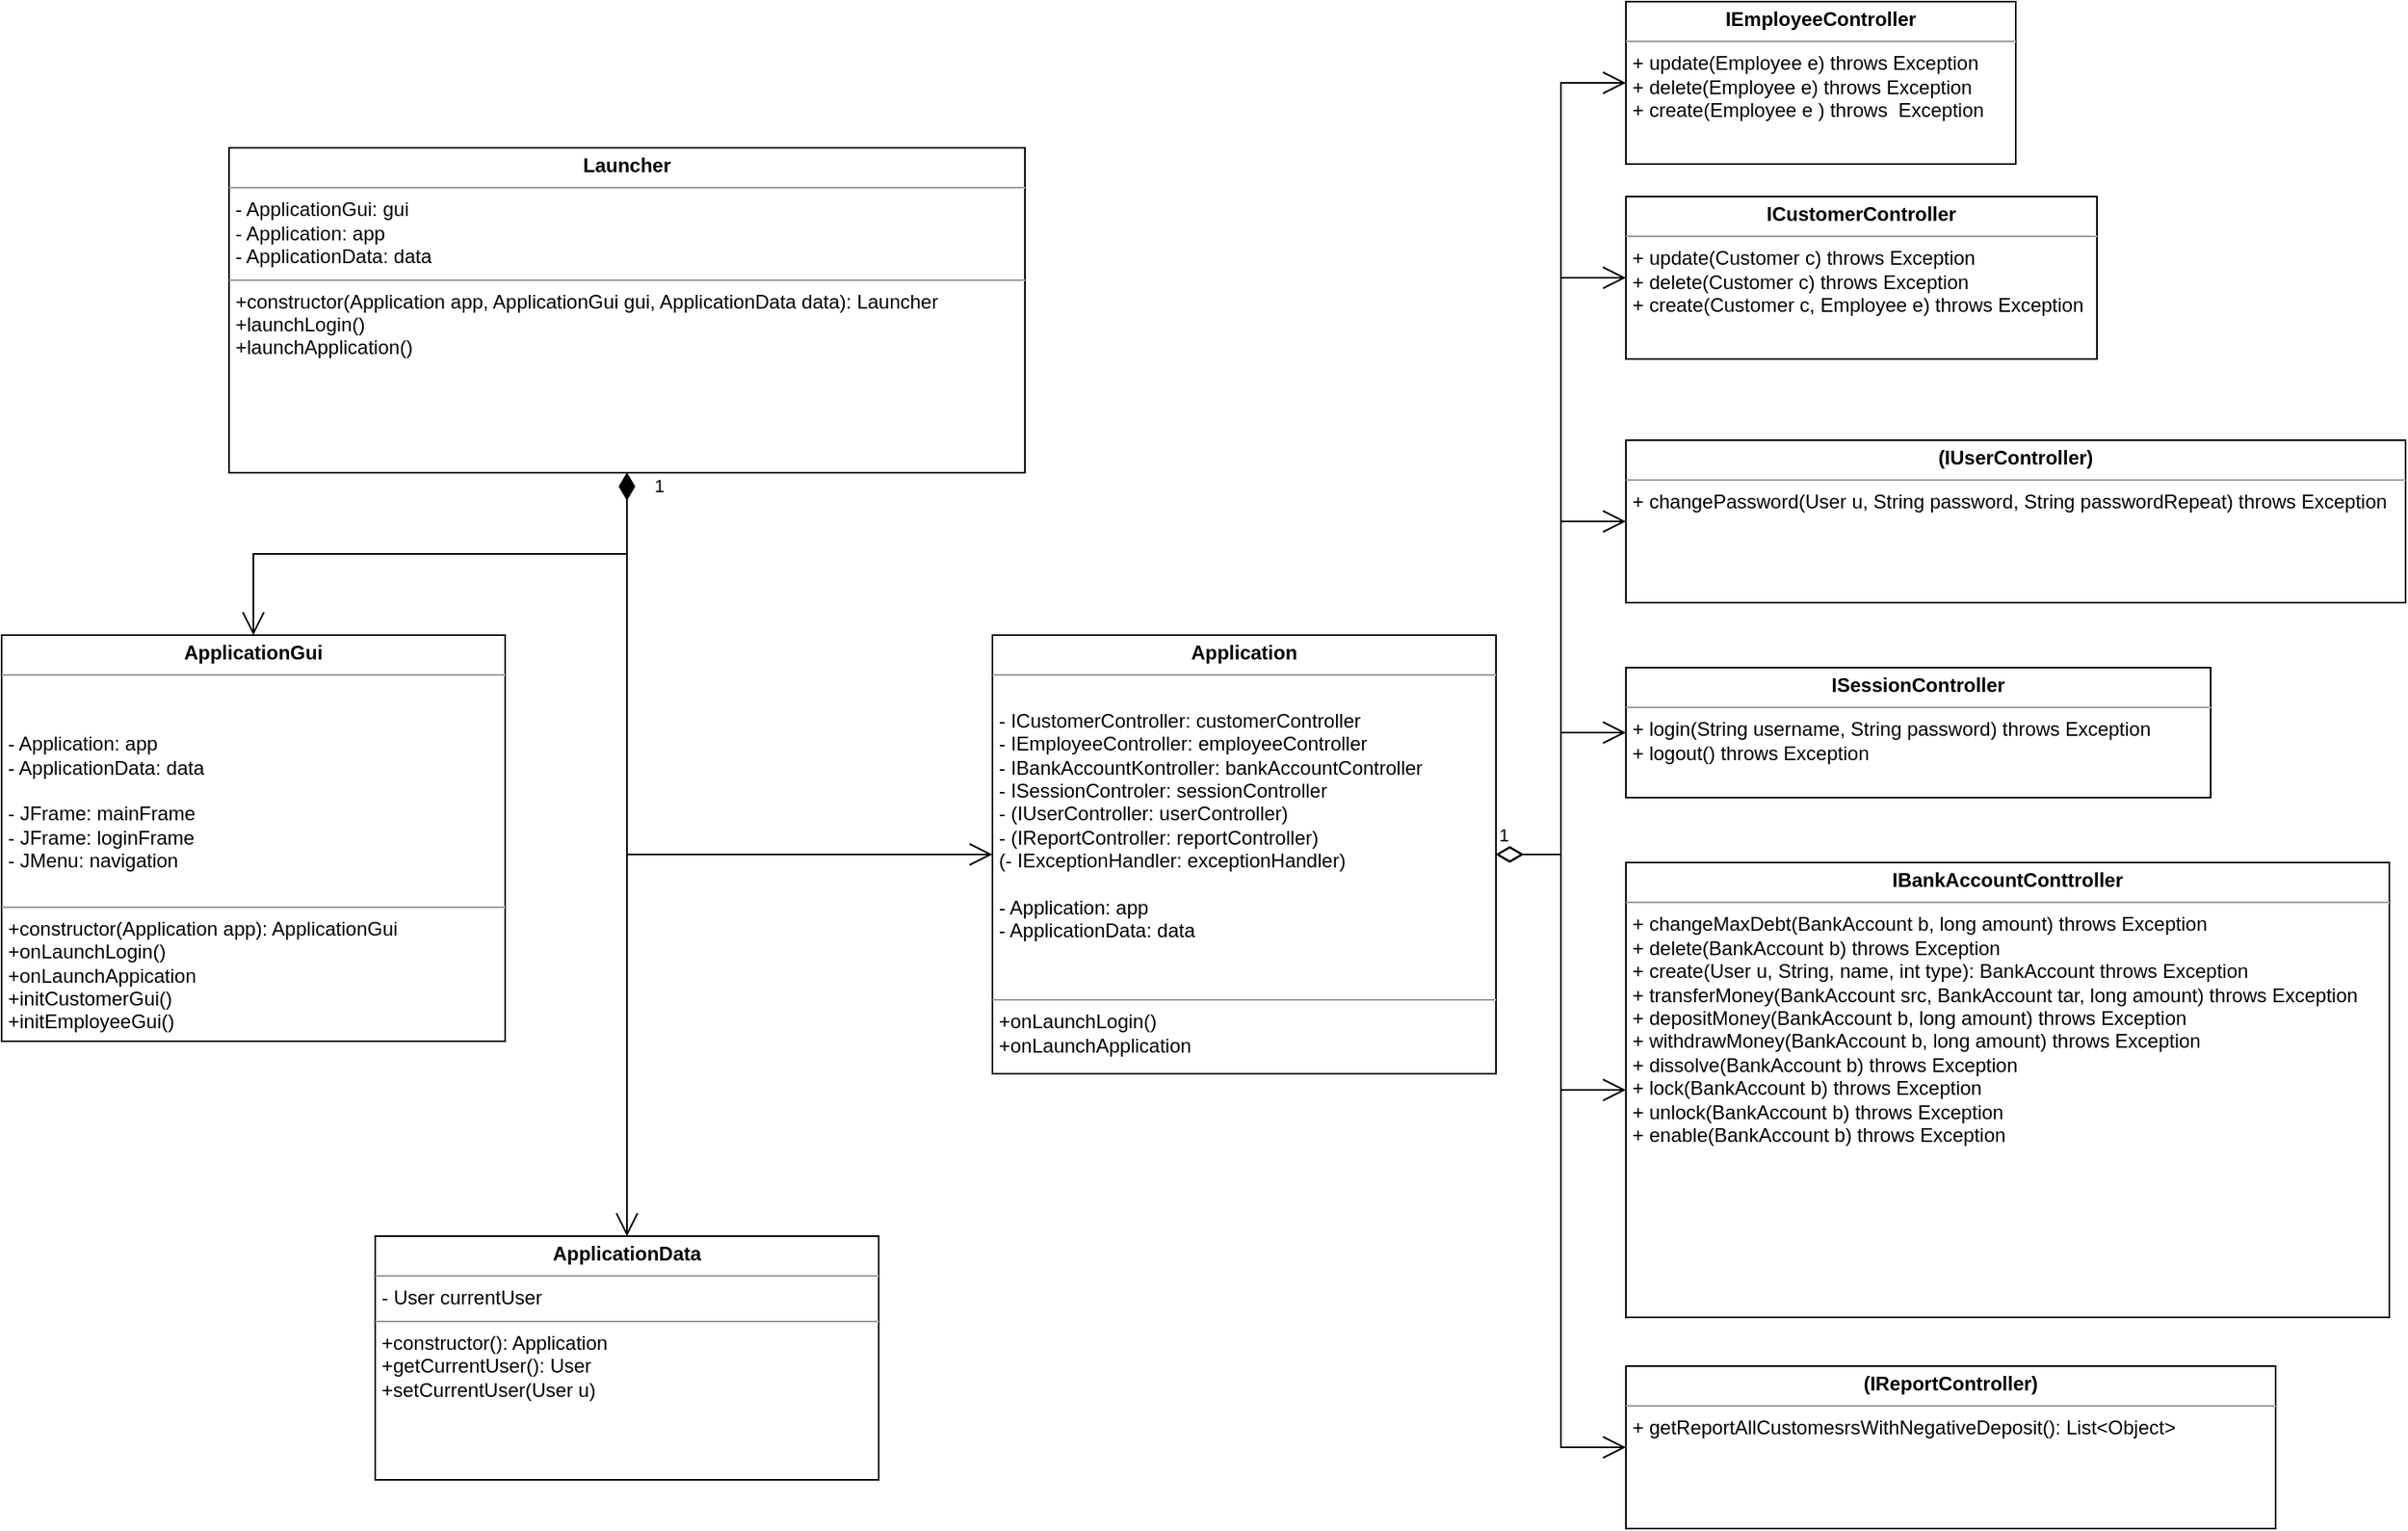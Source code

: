 <mxfile version="18.0.1" type="device"><diagram id="nVaZY9rNFeLisqG9r3DW" name="Page-2"><mxGraphModel dx="1102" dy="1965" grid="1" gridSize="10" guides="1" tooltips="1" connect="1" arrows="1" fold="1" page="1" pageScale="1" pageWidth="850" pageHeight="1100" math="0" shadow="0"><root><mxCell id="0"/><mxCell id="1" parent="0"/><mxCell id="TJCZkrUggiFetZcJMq3U-4" value="&lt;p style=&quot;margin:0px;margin-top:4px;text-align:center;&quot;&gt;&lt;b&gt;ICustomer&lt;/b&gt;&lt;b style=&quot;background-color: initial;&quot;&gt;Controller&lt;/b&gt;&lt;/p&gt;&lt;hr size=&quot;1&quot;&gt;&lt;p style=&quot;margin:0px;margin-left:4px;&quot;&gt;+ update(Customer c) throws Exception&lt;/p&gt;&lt;p style=&quot;margin:0px;margin-left:4px;&quot;&gt;+ delete(Customer c) throws Exception&lt;/p&gt;&lt;p style=&quot;margin:0px;margin-left:4px;&quot;&gt;+ create(Customer c, Employee e) throws Exception&lt;/p&gt;&lt;p style=&quot;margin:0px;margin-left:4px;&quot;&gt;&lt;br&gt;&lt;/p&gt;" style="verticalAlign=top;align=left;overflow=fill;fontSize=12;fontFamily=Helvetica;html=1;" parent="1" vertex="1"><mxGeometry x="1540" y="-120" width="290" height="100" as="geometry"/></mxCell><mxCell id="TJCZkrUggiFetZcJMq3U-5" value="&lt;p style=&quot;margin:0px;margin-top:4px;text-align:center;&quot;&gt;&lt;b&gt;IBankAccountConttroller&lt;/b&gt;&lt;/p&gt;&lt;hr size=&quot;1&quot;&gt;&lt;p style=&quot;margin:0px;margin-left:4px;&quot;&gt;+ changeMaxDebt(BankAccount b, long amount) throws Exception&lt;/p&gt;&lt;p style=&quot;margin:0px;margin-left:4px;&quot;&gt;+ delete(BankAccount b) throws Exception&lt;/p&gt;&lt;p style=&quot;margin:0px;margin-left:4px;&quot;&gt;+ create(User u, String, name, int type): BankAccount throws Exception&lt;/p&gt;&lt;p style=&quot;margin:0px;margin-left:4px;&quot;&gt;+ transferMoney(BankAccount src, BankAccount tar, long amount) throws Exception&lt;br&gt;&lt;/p&gt;&lt;p style=&quot;margin:0px;margin-left:4px;&quot;&gt;+ depositMoney(BankAccount b, long amount) throws Exception&lt;/p&gt;&lt;p style=&quot;margin:0px;margin-left:4px;&quot;&gt;+ withdrawMoney(BankAccount b, long amount) throws Exception&lt;/p&gt;&lt;p style=&quot;margin:0px;margin-left:4px;&quot;&gt;+ dissolve(BankAccount b) throws Exception&lt;/p&gt;&lt;p style=&quot;margin:0px;margin-left:4px;&quot;&gt;+ lock(BankAccount b) throws Exception&lt;/p&gt;&lt;p style=&quot;margin:0px;margin-left:4px;&quot;&gt;+ unlock(BankAccount b) throws Exception&lt;/p&gt;&lt;p style=&quot;margin:0px;margin-left:4px;&quot;&gt;+ enable(BankAccount b) throws Exception&lt;/p&gt;&lt;p style=&quot;margin:0px;margin-left:4px;&quot;&gt;&lt;br&gt;&lt;/p&gt;" style="verticalAlign=top;align=left;overflow=fill;fontSize=12;fontFamily=Helvetica;html=1;" parent="1" vertex="1"><mxGeometry x="1540" y="290" width="470" height="280" as="geometry"/></mxCell><mxCell id="TJCZkrUggiFetZcJMq3U-6" value="&lt;p style=&quot;margin:0px;margin-top:4px;text-align:center;&quot;&gt;&lt;b&gt;IEmployeeController&lt;/b&gt;&lt;/p&gt;&lt;hr size=&quot;1&quot;&gt;&lt;p style=&quot;margin:0px;margin-left:4px;&quot;&gt;&lt;/p&gt;&lt;p style=&quot;margin:0px;margin-left:4px;&quot;&gt;+ update(Employee e) throws Exception&lt;/p&gt;&lt;p style=&quot;margin:0px;margin-left:4px;&quot;&gt;+ delete(Employee e) throws Exception&lt;/p&gt;&lt;p style=&quot;margin:0px;margin-left:4px;&quot;&gt;+ create(Employee e ) throws&amp;nbsp; Exception&lt;/p&gt;&lt;p style=&quot;margin:0px;margin-left:4px;&quot;&gt;&lt;br&gt;&lt;/p&gt;" style="verticalAlign=top;align=left;overflow=fill;fontSize=12;fontFamily=Helvetica;html=1;" parent="1" vertex="1"><mxGeometry x="1540" y="-240" width="240" height="100" as="geometry"/></mxCell><mxCell id="TJCZkrUggiFetZcJMq3U-7" value="&lt;p style=&quot;margin:0px;margin-top:4px;text-align:center;&quot;&gt;&lt;b&gt;ISessionController&lt;/b&gt;&lt;/p&gt;&lt;hr size=&quot;1&quot;&gt;&lt;p style=&quot;margin:0px;margin-left:4px;&quot;&gt;+ login(String username, String password) throws Exception&lt;/p&gt;&lt;p style=&quot;margin:0px;margin-left:4px;&quot;&gt;+ logout() throws Exception&lt;/p&gt;" style="verticalAlign=top;align=left;overflow=fill;fontSize=12;fontFamily=Helvetica;html=1;" parent="1" vertex="1"><mxGeometry x="1540" y="170" width="360" height="80" as="geometry"/></mxCell><mxCell id="TJCZkrUggiFetZcJMq3U-9" value="&lt;p style=&quot;margin:0px;margin-top:4px;text-align:center;&quot;&gt;&lt;b&gt;ApplicationData&lt;/b&gt;&lt;/p&gt;&lt;hr size=&quot;1&quot;&gt;&lt;p style=&quot;margin:0px;margin-left:4px;&quot;&gt;- User currentUser&lt;br&gt;&lt;/p&gt;&lt;hr size=&quot;1&quot;&gt;&lt;p style=&quot;margin:0px;margin-left:4px;&quot;&gt;+constructor(): Application&lt;/p&gt;&lt;p style=&quot;margin:0px;margin-left:4px;&quot;&gt;+getCurrentUser(): User&lt;/p&gt;&lt;p style=&quot;margin:0px;margin-left:4px;&quot;&gt;+setCurrentUser(User u)&lt;/p&gt;&lt;p style=&quot;margin:0px;margin-left:4px;&quot;&gt;&lt;br&gt;&lt;/p&gt;&lt;p style=&quot;margin:0px;margin-left:4px;&quot;&gt;&lt;br&gt;&lt;/p&gt;" style="verticalAlign=top;align=left;overflow=fill;fontSize=12;fontFamily=Helvetica;html=1;" parent="1" vertex="1"><mxGeometry x="770" y="520" width="310" height="150" as="geometry"/></mxCell><mxCell id="TJCZkrUggiFetZcJMq3U-10" value="&lt;p style=&quot;margin:0px;margin-top:4px;text-align:center;&quot;&gt;&lt;b&gt;(IReportController)&lt;/b&gt;&lt;/p&gt;&lt;hr size=&quot;1&quot;&gt;&lt;p style=&quot;margin:0px;margin-left:4px;&quot;&gt;&lt;/p&gt;&lt;p style=&quot;margin:0px;margin-left:4px;&quot;&gt;+ getReportAllCustomesrsWithNegativeDeposit(): List&amp;lt;Object&amp;gt;&lt;/p&gt;" style="verticalAlign=top;align=left;overflow=fill;fontSize=12;fontFamily=Helvetica;html=1;" parent="1" vertex="1"><mxGeometry x="1540" y="600" width="400" height="100" as="geometry"/></mxCell><mxCell id="TJCZkrUggiFetZcJMq3U-14" value="&lt;p style=&quot;margin:0px;margin-top:4px;text-align:center;&quot;&gt;&lt;b&gt;Application&lt;/b&gt;&lt;/p&gt;&lt;hr size=&quot;1&quot;&gt;&lt;p style=&quot;margin:0px;margin-left:4px;&quot;&gt;&lt;span style=&quot;background-color: initial;&quot;&gt;&lt;br&gt;&lt;/span&gt;&lt;/p&gt;&lt;p style=&quot;margin:0px;margin-left:4px;&quot;&gt;&lt;span style=&quot;background-color: initial;&quot;&gt;- ICustomerController: customerController&lt;/span&gt;&lt;br&gt;&lt;/p&gt;&lt;p style=&quot;margin:0px;margin-left:4px;&quot;&gt;- IEmployeeController: employeeController&lt;/p&gt;&lt;p style=&quot;margin:0px;margin-left:4px;&quot;&gt;- IBankAccountKontroller: bankAccountController&lt;/p&gt;&lt;p style=&quot;margin:0px;margin-left:4px;&quot;&gt;- ISessionControler: sessionController&lt;/p&gt;&lt;p style=&quot;margin:0px;margin-left:4px;&quot;&gt;- (IUserController: userController)&lt;/p&gt;&lt;p style=&quot;margin:0px;margin-left:4px;&quot;&gt;- (IReportController: reportController)&lt;/p&gt;&lt;p style=&quot;margin:0px;margin-left:4px;&quot;&gt;(- IExceptionHandler: exceptionHandler)&lt;/p&gt;&lt;p style=&quot;margin:0px;margin-left:4px;&quot;&gt;&lt;br&gt;&lt;/p&gt;&lt;p style=&quot;margin:0px;margin-left:4px;&quot;&gt;- Application: app&lt;/p&gt;&lt;p style=&quot;margin:0px;margin-left:4px;&quot;&gt;- ApplicationData: data&lt;/p&gt;&lt;p style=&quot;margin:0px;margin-left:4px;&quot;&gt;&lt;br&gt;&lt;/p&gt;&lt;p style=&quot;margin:0px;margin-left:4px;&quot;&gt;&lt;br&gt;&lt;/p&gt;&lt;hr size=&quot;1&quot;&gt;&lt;p style=&quot;margin:0px;margin-left:4px;&quot;&gt;+onLaunchLogin()&lt;/p&gt;&lt;p style=&quot;margin:0px;margin-left:4px;&quot;&gt;+onLaunchApplication&lt;/p&gt;" style="verticalAlign=top;align=left;overflow=fill;fontSize=12;fontFamily=Helvetica;html=1;" parent="1" vertex="1"><mxGeometry x="1150" y="150" width="310" height="270" as="geometry"/></mxCell><mxCell id="TJCZkrUggiFetZcJMq3U-15" value="&lt;p style=&quot;margin:0px;margin-top:4px;text-align:center;&quot;&gt;&lt;b&gt;ApplicationGui&lt;/b&gt;&lt;/p&gt;&lt;hr size=&quot;1&quot;&gt;&lt;p style=&quot;margin:0px;margin-left:4px;&quot;&gt;&lt;span style=&quot;background-color: initial;&quot;&gt;&lt;br&gt;&lt;/span&gt;&lt;/p&gt;&lt;p style=&quot;margin:0px;margin-left:4px;&quot;&gt;&lt;br&gt;&lt;/p&gt;&lt;p style=&quot;margin:0px;margin-left:4px;&quot;&gt;- Application: app&lt;/p&gt;&lt;p style=&quot;margin:0px;margin-left:4px;&quot;&gt;- ApplicationData: data&lt;/p&gt;&lt;p style=&quot;margin:0px;margin-left:4px;&quot;&gt;&lt;br&gt;&lt;/p&gt;&lt;p style=&quot;margin:0px;margin-left:4px;&quot;&gt;- JFrame: mainFrame&lt;/p&gt;&lt;p style=&quot;margin:0px;margin-left:4px;&quot;&gt;- JFrame: loginFrame&lt;/p&gt;&lt;p style=&quot;margin:0px;margin-left:4px;&quot;&gt;- JMenu: navigation&lt;/p&gt;&lt;p style=&quot;margin:0px;margin-left:4px;&quot;&gt;&lt;br&gt;&lt;/p&gt;&lt;hr size=&quot;1&quot;&gt;&lt;p style=&quot;margin:0px;margin-left:4px;&quot;&gt;+constructor(Application app): ApplicationGui&lt;/p&gt;&lt;p style=&quot;margin:0px;margin-left:4px;&quot;&gt;+onLaunchLogin()&lt;/p&gt;&lt;p style=&quot;margin:0px;margin-left:4px;&quot;&gt;+onLaunchAppication&lt;/p&gt;&lt;p style=&quot;margin:0px;margin-left:4px;&quot;&gt;+initCustomerGui()&lt;/p&gt;&lt;p style=&quot;margin:0px;margin-left:4px;&quot;&gt;+initEmployeeGui()&lt;/p&gt;&lt;p style=&quot;margin:0px;margin-left:4px;&quot;&gt;&lt;br&gt;&lt;/p&gt;&lt;p style=&quot;margin:0px;margin-left:4px;&quot;&gt;&lt;br&gt;&lt;/p&gt;&lt;p style=&quot;margin:0px;margin-left:4px;&quot;&gt;&lt;br&gt;&lt;/p&gt;" style="verticalAlign=top;align=left;overflow=fill;fontSize=12;fontFamily=Helvetica;html=1;" parent="1" vertex="1"><mxGeometry x="540" y="150" width="310" height="250" as="geometry"/></mxCell><mxCell id="TJCZkrUggiFetZcJMq3U-24" value="1" style="endArrow=open;html=1;endSize=12;startArrow=diamondThin;startSize=14;startFill=0;edgeStyle=orthogonalEdgeStyle;align=left;verticalAlign=bottom;rounded=0;entryX=0;entryY=0.5;entryDx=0;entryDy=0;" parent="1" source="TJCZkrUggiFetZcJMq3U-14" target="TJCZkrUggiFetZcJMq3U-6" edge="1"><mxGeometry x="-1" y="3" relative="1" as="geometry"><mxPoint x="1460" y="220" as="sourcePoint"/><mxPoint x="1620" y="220" as="targetPoint"/></mxGeometry></mxCell><mxCell id="TJCZkrUggiFetZcJMq3U-25" value="1" style="endArrow=open;html=1;endSize=12;startArrow=diamondThin;startSize=14;startFill=0;edgeStyle=orthogonalEdgeStyle;align=left;verticalAlign=bottom;rounded=0;" parent="1" source="TJCZkrUggiFetZcJMq3U-14" target="TJCZkrUggiFetZcJMq3U-4" edge="1"><mxGeometry x="-1" y="3" relative="1" as="geometry"><mxPoint x="1440" y="210" as="sourcePoint"/><mxPoint x="1600" y="210" as="targetPoint"/><Array as="points"><mxPoint x="1500" y="285"/><mxPoint x="1500" y="-70"/></Array></mxGeometry></mxCell><mxCell id="TJCZkrUggiFetZcJMq3U-26" value="1" style="endArrow=open;html=1;endSize=12;startArrow=diamondThin;startSize=14;startFill=0;edgeStyle=orthogonalEdgeStyle;align=left;verticalAlign=bottom;rounded=0;exitX=1;exitY=0.5;exitDx=0;exitDy=0;" parent="1" source="TJCZkrUggiFetZcJMq3U-14" target="TJCZkrUggiFetZcJMq3U-7" edge="1"><mxGeometry x="-1" y="3" relative="1" as="geometry"><mxPoint x="1440" y="210" as="sourcePoint"/><mxPoint x="1600" y="210" as="targetPoint"/></mxGeometry></mxCell><mxCell id="TJCZkrUggiFetZcJMq3U-27" value="1" style="endArrow=open;html=1;endSize=12;startArrow=diamondThin;startSize=14;startFill=0;edgeStyle=orthogonalEdgeStyle;align=left;verticalAlign=bottom;rounded=0;" parent="1" source="TJCZkrUggiFetZcJMq3U-14" target="TJCZkrUggiFetZcJMq3U-5" edge="1"><mxGeometry x="-1" y="3" relative="1" as="geometry"><mxPoint x="1440" y="290" as="sourcePoint"/><mxPoint x="1600" y="290" as="targetPoint"/></mxGeometry></mxCell><mxCell id="TJCZkrUggiFetZcJMq3U-28" value="1" style="endArrow=open;html=1;endSize=12;startArrow=diamondThin;startSize=14;startFill=0;edgeStyle=orthogonalEdgeStyle;align=left;verticalAlign=bottom;rounded=0;entryX=0;entryY=0.5;entryDx=0;entryDy=0;" parent="1" source="TJCZkrUggiFetZcJMq3U-14" target="TJCZkrUggiFetZcJMq3U-10" edge="1"><mxGeometry x="-1" y="3" relative="1" as="geometry"><mxPoint x="1440" y="480" as="sourcePoint"/><mxPoint x="1600" y="480" as="targetPoint"/></mxGeometry></mxCell><mxCell id="JCCwXtiQ4YPBQO8bHjYL-1" value="&lt;p style=&quot;margin:0px;margin-top:4px;text-align:center;&quot;&gt;&lt;b&gt;Launcher&lt;/b&gt;&lt;/p&gt;&lt;hr size=&quot;1&quot;&gt;&lt;p style=&quot;margin:0px;margin-left:4px;&quot;&gt;- ApplicationGui: gui&lt;/p&gt;&lt;p style=&quot;margin:0px;margin-left:4px;&quot;&gt;- Application: app&lt;/p&gt;&lt;p style=&quot;margin:0px;margin-left:4px;&quot;&gt;- ApplicationData: data&lt;/p&gt;&lt;hr size=&quot;1&quot;&gt;&lt;p style=&quot;margin:0px;margin-left:4px;&quot;&gt;+constructor(Application app, ApplicationGui gui, ApplicationData data): Launcher&lt;/p&gt;&lt;p style=&quot;margin:0px;margin-left:4px;&quot;&gt;+launchLogin()&lt;/p&gt;&lt;p style=&quot;margin:0px;margin-left:4px;&quot;&gt;+launchApplication()&lt;/p&gt;&lt;p style=&quot;margin:0px;margin-left:4px;&quot;&gt;&lt;br&gt;&lt;/p&gt;&lt;p style=&quot;margin:0px;margin-left:4px;&quot;&gt;&lt;br&gt;&lt;/p&gt;&lt;p style=&quot;margin:0px;margin-left:4px;&quot;&gt;&lt;br&gt;&lt;/p&gt;&lt;p style=&quot;margin:0px;margin-left:4px;&quot;&gt;&lt;br&gt;&lt;/p&gt;" style="verticalAlign=top;align=left;overflow=fill;fontSize=12;fontFamily=Helvetica;html=1;" parent="1" vertex="1"><mxGeometry x="680" y="-150" width="490" height="200" as="geometry"/></mxCell><mxCell id="JCCwXtiQ4YPBQO8bHjYL-5" value="1" style="endArrow=open;html=1;endSize=12;startArrow=diamondThin;startSize=14;startFill=1;edgeStyle=orthogonalEdgeStyle;align=left;verticalAlign=bottom;rounded=0;" parent="1" source="JCCwXtiQ4YPBQO8bHjYL-1" target="TJCZkrUggiFetZcJMq3U-15" edge="1"><mxGeometry x="-0.879" y="15" relative="1" as="geometry"><mxPoint x="940" y="240" as="sourcePoint"/><mxPoint x="1100" y="240" as="targetPoint"/><mxPoint as="offset"/></mxGeometry></mxCell><mxCell id="JCCwXtiQ4YPBQO8bHjYL-7" value="1" style="endArrow=open;html=1;endSize=12;startArrow=diamondThin;startSize=14;startFill=1;edgeStyle=orthogonalEdgeStyle;align=left;verticalAlign=bottom;rounded=0;entryX=0;entryY=0.5;entryDx=0;entryDy=0;" parent="1" source="JCCwXtiQ4YPBQO8bHjYL-1" target="TJCZkrUggiFetZcJMq3U-14" edge="1"><mxGeometry x="-0.913" y="15" relative="1" as="geometry"><mxPoint x="940" y="240" as="sourcePoint"/><mxPoint x="1100" y="240" as="targetPoint"/><mxPoint as="offset"/></mxGeometry></mxCell><mxCell id="JCCwXtiQ4YPBQO8bHjYL-8" value="1" style="endArrow=open;html=1;endSize=12;startArrow=diamondThin;startSize=14;startFill=1;edgeStyle=orthogonalEdgeStyle;align=left;verticalAlign=bottom;rounded=0;entryX=0.5;entryY=0;entryDx=0;entryDy=0;" parent="1" source="JCCwXtiQ4YPBQO8bHjYL-1" target="TJCZkrUggiFetZcJMq3U-9" edge="1"><mxGeometry x="-0.927" y="15" relative="1" as="geometry"><mxPoint x="940" y="240" as="sourcePoint"/><mxPoint x="1100" y="240" as="targetPoint"/><Array as="points"><mxPoint x="925" y="370"/><mxPoint x="925" y="370"/></Array><mxPoint as="offset"/></mxGeometry></mxCell><mxCell id="JCCwXtiQ4YPBQO8bHjYL-9" value="&lt;p style=&quot;margin:0px;margin-top:4px;text-align:center;&quot;&gt;&lt;b&gt;(IUser&lt;/b&gt;&lt;b style=&quot;background-color: initial;&quot;&gt;Controller)&lt;/b&gt;&lt;/p&gt;&lt;hr size=&quot;1&quot;&gt;&lt;p style=&quot;margin:0px;margin-left:4px;&quot;&gt;&lt;span style=&quot;background-color: initial;&quot;&gt;+ changePassword(User u, String password, String passwordRepeat) throws Exception&lt;/span&gt;&lt;br&gt;&lt;/p&gt;&lt;p style=&quot;margin:0px;margin-left:4px;&quot;&gt;&lt;br&gt;&lt;/p&gt;" style="verticalAlign=top;align=left;overflow=fill;fontSize=12;fontFamily=Helvetica;html=1;" parent="1" vertex="1"><mxGeometry x="1540" y="30" width="480" height="100" as="geometry"/></mxCell><mxCell id="JCCwXtiQ4YPBQO8bHjYL-10" value="1" style="endArrow=open;html=1;endSize=12;startArrow=diamondThin;startSize=14;startFill=0;edgeStyle=orthogonalEdgeStyle;align=left;verticalAlign=bottom;rounded=0;exitX=1;exitY=0.5;exitDx=0;exitDy=0;entryX=0;entryY=0.5;entryDx=0;entryDy=0;" parent="1" source="TJCZkrUggiFetZcJMq3U-14" target="JCCwXtiQ4YPBQO8bHjYL-9" edge="1"><mxGeometry x="-1" y="3" relative="1" as="geometry"><mxPoint x="1330" y="79.5" as="sourcePoint"/><mxPoint x="1490" y="79.5" as="targetPoint"/><Array as="points"><mxPoint x="1500" y="285"/><mxPoint x="1500" y="80"/></Array></mxGeometry></mxCell></root></mxGraphModel></diagram></mxfile>